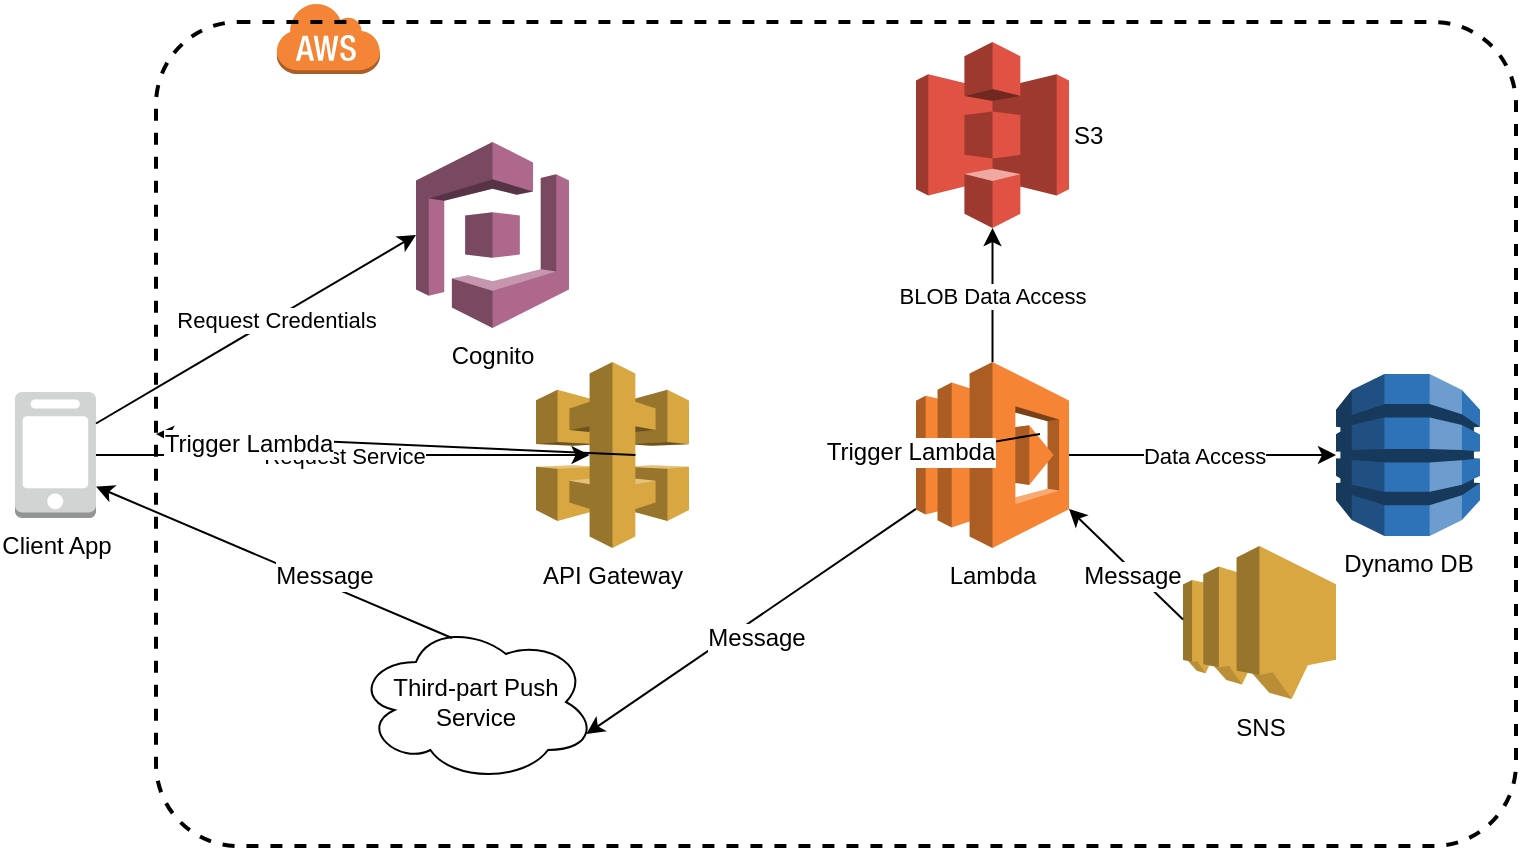 <mxfile version="10.9.8" type="github"><diagram name="Page-1" id="75ae5057-2f1f-a65a-41a6-c58fb5237df7"><mxGraphModel dx="786" dy="469" grid="1" gridSize="10" guides="1" tooltips="1" connect="1" arrows="1" fold="1" page="1" pageScale="1" pageWidth="1100" pageHeight="850" background="#ffffff" math="0" shadow="0"><root><mxCell id="0"/><mxCell id="1" parent="0"/><mxCell id="8RcPRZtqM2mZ0UA2302J-1" value="Client App" style="outlineConnect=0;dashed=0;verticalLabelPosition=bottom;verticalAlign=top;align=center;html=1;shape=mxgraph.aws3.mobile_client;fillColor=#D2D3D3;gradientColor=none;" parent="1" vertex="1"><mxGeometry x="9.5" y="375" width="40.5" height="63" as="geometry"/></mxCell><mxCell id="8RcPRZtqM2mZ0UA2302J-2" value="API Gateway&lt;br&gt;&lt;br&gt;" style="outlineConnect=0;dashed=0;verticalLabelPosition=bottom;verticalAlign=top;align=center;html=1;shape=mxgraph.aws3.api_gateway;fillColor=#D9A741;gradientColor=none;" parent="1" vertex="1"><mxGeometry x="270" y="360" width="76.5" height="93" as="geometry"/></mxCell><mxCell id="8RcPRZtqM2mZ0UA2302J-3" value="Dynamo DB" style="outlineConnect=0;dashed=0;verticalLabelPosition=bottom;verticalAlign=top;align=center;html=1;shape=mxgraph.aws3.dynamo_db;fillColor=#2E73B8;gradientColor=none;" parent="1" vertex="1"><mxGeometry x="670" y="366" width="72" height="81" as="geometry"/></mxCell><mxCell id="8RcPRZtqM2mZ0UA2302J-4" value="SNS" style="outlineConnect=0;dashed=0;verticalLabelPosition=bottom;verticalAlign=top;align=center;html=1;shape=mxgraph.aws3.sns;fillColor=#D9A741;gradientColor=none;" parent="1" vertex="1"><mxGeometry x="593.5" y="452" width="76.5" height="76.5" as="geometry"/></mxCell><mxCell id="8RcPRZtqM2mZ0UA2302J-26" value="Lambda" style="outlineConnect=0;dashed=0;verticalLabelPosition=bottom;verticalAlign=top;align=center;html=1;shape=mxgraph.aws3.lambda;fillColor=#F58534;gradientColor=none;" parent="1" vertex="1"><mxGeometry x="460" y="360" width="76.5" height="93" as="geometry"/></mxCell><mxCell id="8RcPRZtqM2mZ0UA2302J-32" value="" style="outlineConnect=0;dashed=0;verticalLabelPosition=bottom;verticalAlign=top;align=center;html=1;shape=mxgraph.aws3.s3;fillColor=#E05243;gradientColor=none;" parent="1" vertex="1"><mxGeometry x="460" y="200" width="76.5" height="93" as="geometry"/></mxCell><mxCell id="8RcPRZtqM2mZ0UA2302J-34" value="S3" style="text;html=1;resizable=0;points=[];autosize=1;align=left;verticalAlign=top;spacingTop=-4;" parent="1" vertex="1"><mxGeometry x="536.5" y="236.5" width="30" height="20" as="geometry"/></mxCell><mxCell id="8RcPRZtqM2mZ0UA2302J-37" value="" style="dashed=0;html=1;shape=mxgraph.aws3.cloud;fillColor=#F58536;gradientColor=none;dashed=0;" parent="1" vertex="1"><mxGeometry x="140" y="180" width="52" height="36" as="geometry"/></mxCell><mxCell id="Glsf8TkpHgz2WGcAoV27-1" value="Third-part Push Service" style="ellipse;shape=cloud;whiteSpace=wrap;html=1;" parent="1" vertex="1"><mxGeometry x="180" y="490" width="120" height="80" as="geometry"/></mxCell><mxCell id="Glsf8TkpHgz2WGcAoV27-2" value="" style="endArrow=classic;html=1;entryX=1;entryY=0.79;entryDx=0;entryDy=0;entryPerimeter=0;exitX=0;exitY=0.48;exitDx=0;exitDy=0;exitPerimeter=0;" parent="1" source="8RcPRZtqM2mZ0UA2302J-4" target="8RcPRZtqM2mZ0UA2302J-26" edge="1"><mxGeometry width="50" height="50" relative="1" as="geometry"><mxPoint x="230" y="570" as="sourcePoint"/><mxPoint x="280" y="520" as="targetPoint"/></mxGeometry></mxCell><mxCell id="Glsf8TkpHgz2WGcAoV27-12" value="Message" style="text;html=1;resizable=0;points=[];align=center;verticalAlign=middle;labelBackgroundColor=#ffffff;" parent="Glsf8TkpHgz2WGcAoV27-2" vertex="1" connectable="0"><mxGeometry x="0.029" y="1" relative="1" as="geometry"><mxPoint x="4" y="6" as="offset"/></mxGeometry></mxCell><mxCell id="Glsf8TkpHgz2WGcAoV27-3" value="" style="endArrow=classic;html=1;entryX=1;entryY=0.75;entryDx=0;entryDy=0;entryPerimeter=0;exitX=0.4;exitY=0.1;exitDx=0;exitDy=0;exitPerimeter=0;" parent="1" source="Glsf8TkpHgz2WGcAoV27-1" target="8RcPRZtqM2mZ0UA2302J-1" edge="1"><mxGeometry width="50" height="50" relative="1" as="geometry"><mxPoint x="30" y="540" as="sourcePoint"/><mxPoint x="80" y="490" as="targetPoint"/></mxGeometry></mxCell><mxCell id="Glsf8TkpHgz2WGcAoV27-13" value="Message" style="text;html=1;resizable=0;points=[];align=center;verticalAlign=middle;labelBackgroundColor=#ffffff;" parent="Glsf8TkpHgz2WGcAoV27-3" vertex="1" connectable="0"><mxGeometry x="-0.278" relative="1" as="geometry"><mxPoint y="-4" as="offset"/></mxGeometry></mxCell><mxCell id="Glsf8TkpHgz2WGcAoV27-6" value="Request Service" style="endArrow=classic;html=1;exitX=1;exitY=0.5;exitDx=0;exitDy=0;exitPerimeter=0;entryX=0.35;entryY=0.5;entryDx=0;entryDy=0;entryPerimeter=0;" parent="1" source="8RcPRZtqM2mZ0UA2302J-1" target="8RcPRZtqM2mZ0UA2302J-2" edge="1"><mxGeometry width="50" height="50" relative="1" as="geometry"><mxPoint x="110" y="410" as="sourcePoint"/><mxPoint x="160" y="360" as="targetPoint"/></mxGeometry></mxCell><mxCell id="Glsf8TkpHgz2WGcAoV27-8" value="" style="endArrow=classic;html=1;exitX=0.65;exitY=0.5;exitDx=0;exitDy=0;exitPerimeter=0;entryX=0;entryY=0.5;entryDx=0;entryDy=0;entryPerimeter=0;" parent="1" source="8RcPRZtqM2mZ0UA2302J-36" target="8RcPRZtqM2mZ0UA2302J-26" edge="1"><mxGeometry width="50" height="50" relative="1" as="geometry"><mxPoint x="380" y="450" as="sourcePoint"/><mxPoint x="430" y="400" as="targetPoint"/></mxGeometry></mxCell><mxCell id="Glsf8TkpHgz2WGcAoV27-9" value="Trigger Lambda" style="text;html=1;resizable=0;points=[];align=center;verticalAlign=middle;labelBackgroundColor=#ffffff;direction=south;" parent="Glsf8TkpHgz2WGcAoV27-8" vertex="1" connectable="0"><mxGeometry x="0.443" y="1" relative="1" as="geometry"><mxPoint x="-21" y="0.5" as="offset"/></mxGeometry></mxCell><mxCell id="Glsf8TkpHgz2WGcAoV27-10" value="BLOB Data Access" style="endArrow=classic;html=1;entryX=0.5;entryY=1;entryDx=0;entryDy=0;entryPerimeter=0;exitX=0.5;exitY=0;exitDx=0;exitDy=0;exitPerimeter=0;" parent="1" source="8RcPRZtqM2mZ0UA2302J-26" target="8RcPRZtqM2mZ0UA2302J-32" edge="1"><mxGeometry width="50" height="50" relative="1" as="geometry"><mxPoint x="480" y="360" as="sourcePoint"/><mxPoint x="530" y="310" as="targetPoint"/></mxGeometry></mxCell><mxCell id="Glsf8TkpHgz2WGcAoV27-11" value="&lt;span&gt;Data Access&lt;/span&gt;" style="endArrow=classic;html=1;exitX=1;exitY=0.5;exitDx=0;exitDy=0;exitPerimeter=0;entryX=0;entryY=0.5;entryDx=0;entryDy=0;entryPerimeter=0;" parent="1" source="8RcPRZtqM2mZ0UA2302J-26" target="8RcPRZtqM2mZ0UA2302J-3" edge="1"><mxGeometry width="50" height="50" relative="1" as="geometry"><mxPoint x="590" y="450" as="sourcePoint"/><mxPoint x="640" y="400" as="targetPoint"/></mxGeometry></mxCell><mxCell id="r9qXC3XdbJekFq2p456W-1" value="Cognito" style="outlineConnect=0;dashed=0;verticalLabelPosition=bottom;verticalAlign=top;align=center;html=1;shape=mxgraph.aws3.cognito;fillColor=#AD688B;gradientColor=none;" vertex="1" parent="1"><mxGeometry x="210" y="250" width="76.5" height="93" as="geometry"/></mxCell><mxCell id="r9qXC3XdbJekFq2p456W-2" value="Request Credentials" style="endArrow=classic;html=1;exitX=1;exitY=0.25;exitDx=0;exitDy=0;exitPerimeter=0;entryX=0;entryY=0.5;entryDx=0;entryDy=0;entryPerimeter=0;" edge="1" parent="1" source="8RcPRZtqM2mZ0UA2302J-1" target="r9qXC3XdbJekFq2p456W-1"><mxGeometry x="0.115" y="-2" width="50" height="50" relative="1" as="geometry"><mxPoint x="-93" y="310" as="sourcePoint"/><mxPoint x="154" y="310" as="targetPoint"/><mxPoint y="-1" as="offset"/></mxGeometry></mxCell><mxCell id="8RcPRZtqM2mZ0UA2302J-36" value="" style="rounded=1;arcSize=10;dashed=1;strokeColor=#000000;fillColor=none;gradientColor=none;strokeWidth=2;" parent="1" vertex="1"><mxGeometry x="80" y="190" width="680" height="412" as="geometry"/></mxCell><mxCell id="r9qXC3XdbJekFq2p456W-3" value="" style="endArrow=classic;html=1;exitX=0.65;exitY=0.5;exitDx=0;exitDy=0;exitPerimeter=0;entryX=0;entryY=0.5;entryDx=0;entryDy=0;entryPerimeter=0;" edge="1" parent="1" source="8RcPRZtqM2mZ0UA2302J-2" target="8RcPRZtqM2mZ0UA2302J-36"><mxGeometry width="50" height="50" relative="1" as="geometry"><mxPoint x="320" y="407" as="sourcePoint"/><mxPoint x="460" y="407" as="targetPoint"/></mxGeometry></mxCell><mxCell id="r9qXC3XdbJekFq2p456W-4" value="Trigger Lambda" style="text;html=1;resizable=0;points=[];align=center;verticalAlign=middle;labelBackgroundColor=#ffffff;direction=south;" vertex="1" connectable="0" parent="r9qXC3XdbJekFq2p456W-3"><mxGeometry x="0.443" y="1" relative="1" as="geometry"><mxPoint x="-21" y="0.5" as="offset"/></mxGeometry></mxCell><mxCell id="r9qXC3XdbJekFq2p456W-6" value="" style="endArrow=classic;html=1;entryX=0.96;entryY=0.7;entryDx=0;entryDy=0;entryPerimeter=0;exitX=0;exitY=0.79;exitDx=0;exitDy=0;exitPerimeter=0;" edge="1" parent="1" source="8RcPRZtqM2mZ0UA2302J-26" target="Glsf8TkpHgz2WGcAoV27-1"><mxGeometry width="50" height="50" relative="1" as="geometry"><mxPoint x="380" y="582" as="sourcePoint"/><mxPoint x="403" y="458" as="targetPoint"/></mxGeometry></mxCell><mxCell id="r9qXC3XdbJekFq2p456W-7" value="Message" style="text;html=1;resizable=0;points=[];align=center;verticalAlign=middle;labelBackgroundColor=#ffffff;" vertex="1" connectable="0" parent="r9qXC3XdbJekFq2p456W-6"><mxGeometry x="0.029" y="1" relative="1" as="geometry"><mxPoint x="4" y="6" as="offset"/></mxGeometry></mxCell></root></mxGraphModel></diagram></mxfile>